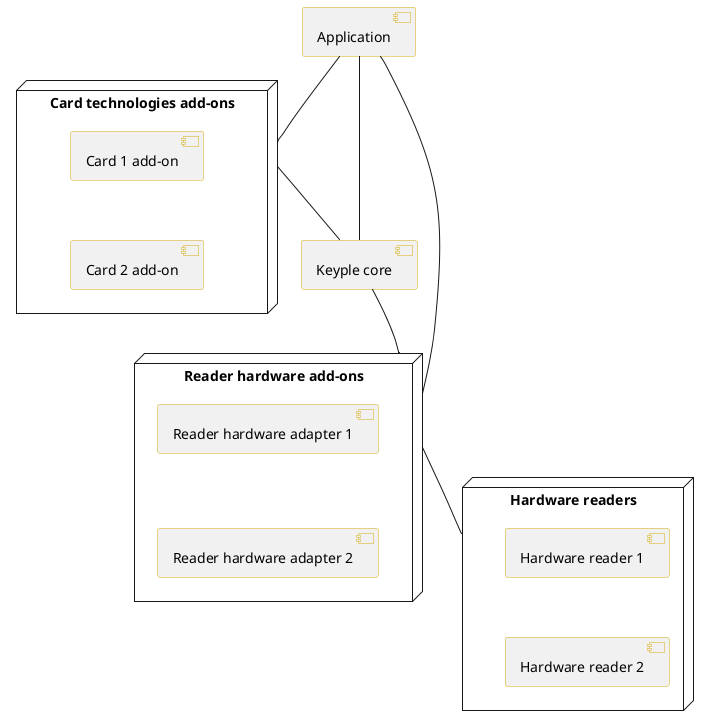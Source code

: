 @startuml
' == THEME ==

'Couleurs issues de : https://htmlcolorcodes.com/fr/tableau-de-couleur/tableau-de-couleur-design-plat/
skinparam Shadowing false
skinparam component {
    BorderColor #D4AC0D
    ' Red
    BackgroundColor<<red>> #FDEDEC
    BorderColor<<red>> #E74C3C
    ' Purple
    BackgroundColor<<purple>> #F4ECF7
    BorderColor<<purple>> #8E44AD
    ' blue
    BackgroundColor<<blue>> #EBF5FB
    BorderColor<<blue>> #3498DB
    ' Green
    BackgroundColor<<green>> #E9F7EF
    BorderColor<<green>> #27AE60
    ' Grey
    BackgroundColor<<grey>> #EAECEE
    BorderColor<<grey>> #2C3E50
}
hide <<red>> stereotype
hide <<purple>> stereotype
hide <<blue>> stereotype
hide <<green>> stereotype
hide <<grey>> stereotype

' == CONTENT ==

[Application] as app
node "Card technologies add-ons" as cards {
    [Card 1 add-on] as card
    [Card 2 add-on] as card2
}
[Keyple core] as core
node "Reader hardware add-ons" as plugins {
    [Reader hardware adapter 1] as plugin
    [Reader hardware adapter 2] as plugin2
}
node "Hardware readers" as hardwares {
    [Hardware reader 1] as hardware
    [Hardware reader 2] as hardware2
}

app -- cards
app -- core
app -- plugins

cards -- core

core -- plugins

plugins -- hardwares

card -[hidden]- card2
plugin -[hidden]- plugin2
hardware -[hidden]- hardware2

@enduml